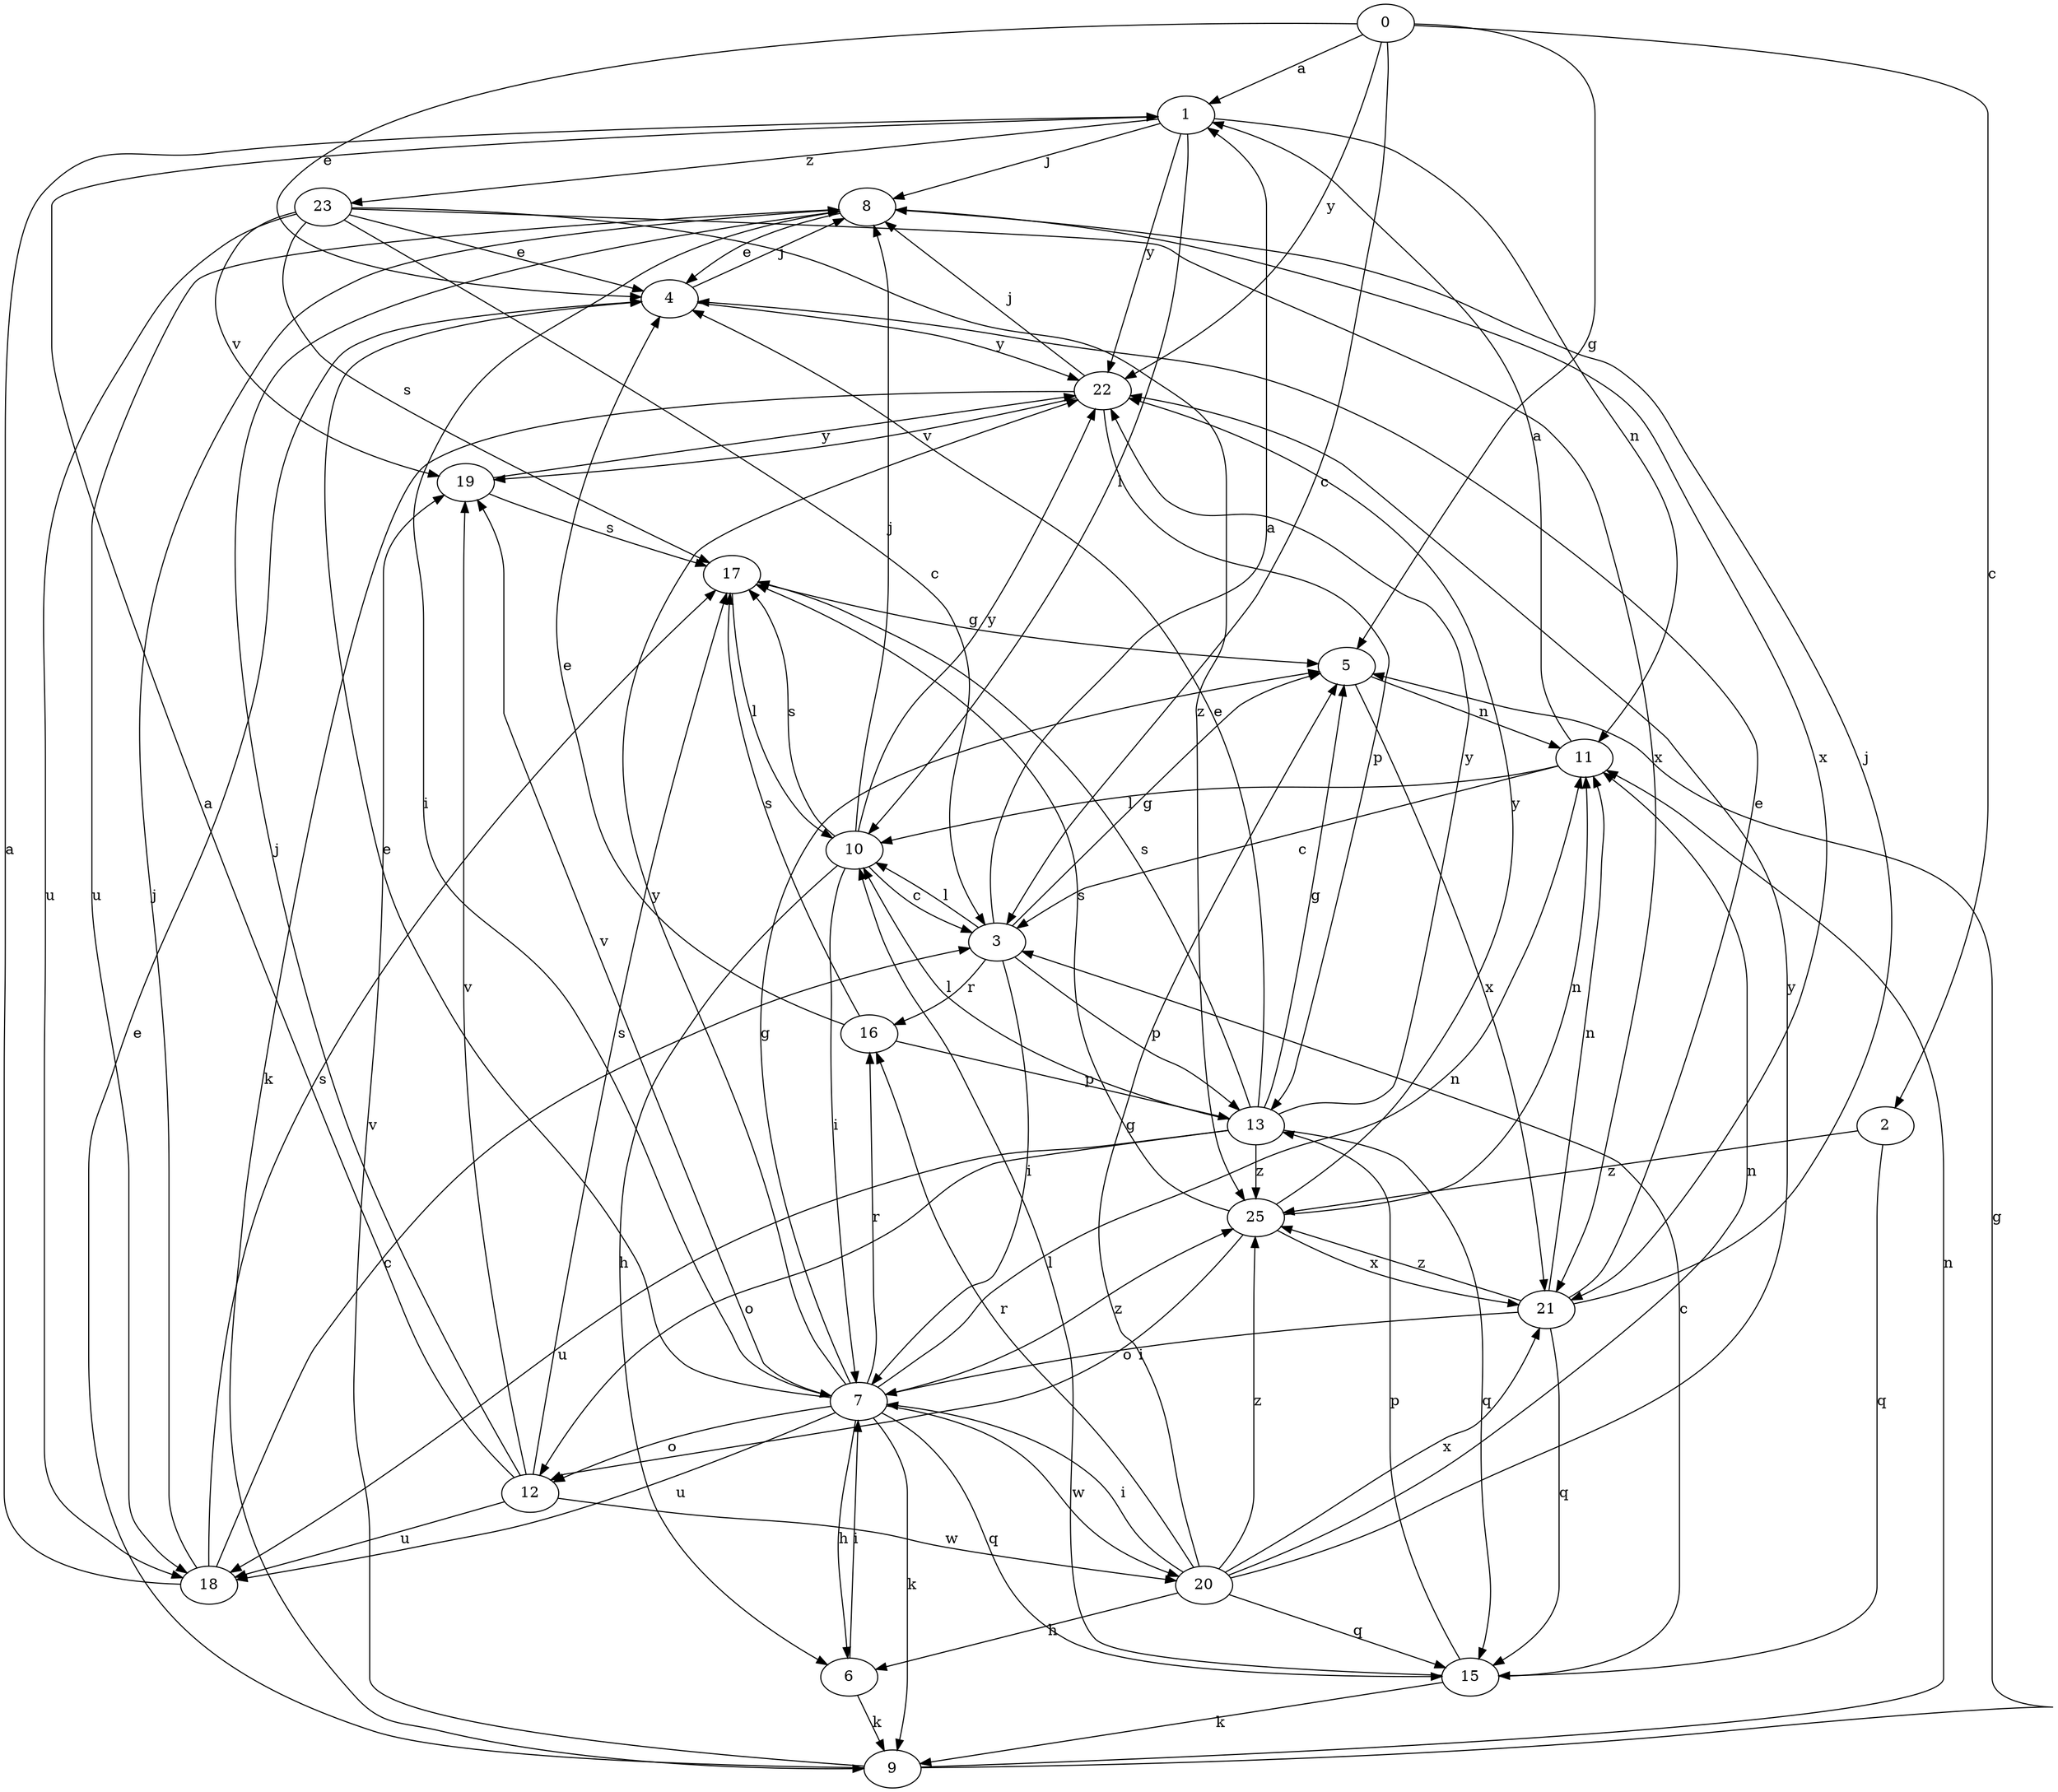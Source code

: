 strict digraph  {
0;
1;
2;
3;
4;
5;
6;
7;
8;
9;
10;
11;
12;
13;
15;
16;
17;
18;
19;
20;
21;
22;
23;
25;
0 -> 1  [label=a];
0 -> 2  [label=c];
0 -> 3  [label=c];
0 -> 4  [label=e];
0 -> 5  [label=g];
0 -> 22  [label=y];
1 -> 8  [label=j];
1 -> 10  [label=l];
1 -> 11  [label=n];
1 -> 22  [label=y];
1 -> 23  [label=z];
2 -> 15  [label=q];
2 -> 25  [label=z];
3 -> 1  [label=a];
3 -> 5  [label=g];
3 -> 7  [label=i];
3 -> 10  [label=l];
3 -> 13  [label=p];
3 -> 16  [label=r];
4 -> 8  [label=j];
4 -> 22  [label=y];
5 -> 11  [label=n];
5 -> 21  [label=x];
6 -> 7  [label=i];
6 -> 9  [label=k];
7 -> 4  [label=e];
7 -> 5  [label=g];
7 -> 6  [label=h];
7 -> 9  [label=k];
7 -> 11  [label=n];
7 -> 12  [label=o];
7 -> 15  [label=q];
7 -> 16  [label=r];
7 -> 18  [label=u];
7 -> 19  [label=v];
7 -> 20  [label=w];
7 -> 22  [label=y];
7 -> 25  [label=z];
8 -> 4  [label=e];
8 -> 7  [label=i];
8 -> 18  [label=u];
8 -> 21  [label=x];
9 -> 4  [label=e];
9 -> 5  [label=g];
9 -> 11  [label=n];
9 -> 19  [label=v];
10 -> 3  [label=c];
10 -> 6  [label=h];
10 -> 7  [label=i];
10 -> 8  [label=j];
10 -> 17  [label=s];
10 -> 22  [label=y];
11 -> 1  [label=a];
11 -> 3  [label=c];
11 -> 10  [label=l];
12 -> 1  [label=a];
12 -> 8  [label=j];
12 -> 17  [label=s];
12 -> 18  [label=u];
12 -> 19  [label=v];
12 -> 20  [label=w];
13 -> 4  [label=e];
13 -> 5  [label=g];
13 -> 10  [label=l];
13 -> 12  [label=o];
13 -> 15  [label=q];
13 -> 17  [label=s];
13 -> 18  [label=u];
13 -> 22  [label=y];
13 -> 25  [label=z];
15 -> 3  [label=c];
15 -> 9  [label=k];
15 -> 10  [label=l];
15 -> 13  [label=p];
16 -> 4  [label=e];
16 -> 13  [label=p];
16 -> 17  [label=s];
17 -> 5  [label=g];
17 -> 10  [label=l];
18 -> 1  [label=a];
18 -> 3  [label=c];
18 -> 8  [label=j];
18 -> 17  [label=s];
19 -> 17  [label=s];
19 -> 22  [label=y];
20 -> 5  [label=g];
20 -> 6  [label=h];
20 -> 7  [label=i];
20 -> 11  [label=n];
20 -> 15  [label=q];
20 -> 16  [label=r];
20 -> 21  [label=x];
20 -> 22  [label=y];
20 -> 25  [label=z];
21 -> 4  [label=e];
21 -> 7  [label=i];
21 -> 8  [label=j];
21 -> 11  [label=n];
21 -> 15  [label=q];
21 -> 25  [label=z];
22 -> 8  [label=j];
22 -> 9  [label=k];
22 -> 13  [label=p];
22 -> 19  [label=v];
23 -> 3  [label=c];
23 -> 4  [label=e];
23 -> 17  [label=s];
23 -> 18  [label=u];
23 -> 19  [label=v];
23 -> 21  [label=x];
23 -> 25  [label=z];
25 -> 11  [label=n];
25 -> 12  [label=o];
25 -> 17  [label=s];
25 -> 21  [label=x];
25 -> 22  [label=y];
}

